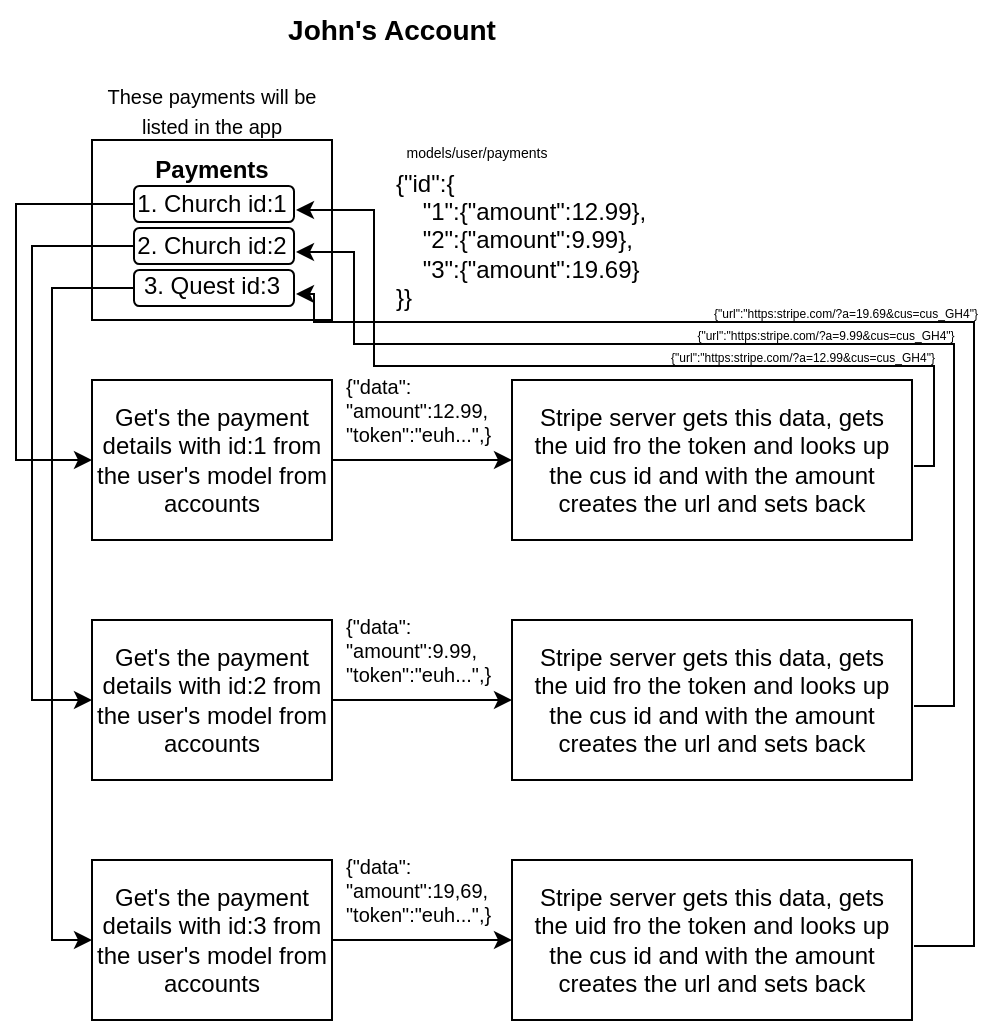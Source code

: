 <mxfile version="24.7.6">
  <diagram name="Page-1" id="jhgn1ZqcE4cWRZx2TYcJ">
    <mxGraphModel dx="1173" dy="624" grid="1" gridSize="10" guides="1" tooltips="1" connect="1" arrows="1" fold="1" page="1" pageScale="1" pageWidth="10000" pageHeight="10000" math="0" shadow="0">
      <root>
        <mxCell id="0" />
        <mxCell id="1" parent="0" />
        <mxCell id="q_QNVG-bk01GattWlyIQ-15" style="edgeStyle=orthogonalEdgeStyle;rounded=0;orthogonalLoop=1;jettySize=auto;html=1;exitX=1;exitY=0.5;exitDx=0;exitDy=0;" edge="1" parent="1" source="q_QNVG-bk01GattWlyIQ-4" target="q_QNVG-bk01GattWlyIQ-14">
          <mxGeometry relative="1" as="geometry" />
        </mxCell>
        <mxCell id="q_QNVG-bk01GattWlyIQ-4" value="Get&#39;s the payment details with id:1 from the user&#39;s model from accounts" style="rounded=0;whiteSpace=wrap;html=1;" vertex="1" parent="1">
          <mxGeometry x="1440" y="1240" width="120" height="80" as="geometry" />
        </mxCell>
        <mxCell id="q_QNVG-bk01GattWlyIQ-6" value="&lt;b&gt;Payments&lt;/b&gt;&lt;div style=&quot;line-height: 170%;&quot;&gt;1. Church id:1&lt;/div&gt;&lt;div style=&quot;line-height: 170%;&quot;&gt;2. Church id:2&lt;/div&gt;&lt;div style=&quot;line-height: 170%;&quot;&gt;3. Quest id:3&lt;/div&gt;" style="rounded=0;whiteSpace=wrap;html=1;" vertex="1" parent="1">
          <mxGeometry x="1440" y="1120" width="120" height="90" as="geometry" />
        </mxCell>
        <mxCell id="q_QNVG-bk01GattWlyIQ-7" value="&lt;font style=&quot;font-size: 10px;&quot;&gt;These payments will be listed in the app&lt;/font&gt;" style="text;html=1;align=center;verticalAlign=middle;whiteSpace=wrap;rounded=0;" vertex="1" parent="1">
          <mxGeometry x="1435" y="1090" width="130" height="30" as="geometry" />
        </mxCell>
        <mxCell id="q_QNVG-bk01GattWlyIQ-8" value="&lt;b&gt;&lt;font style=&quot;font-size: 14px;&quot;&gt;John&#39;s Account&lt;/font&gt;&lt;/b&gt;" style="text;html=1;align=center;verticalAlign=middle;whiteSpace=wrap;rounded=0;" vertex="1" parent="1">
          <mxGeometry x="1530" y="1050" width="120" height="30" as="geometry" />
        </mxCell>
        <mxCell id="q_QNVG-bk01GattWlyIQ-9" value="" style="rounded=1;whiteSpace=wrap;html=1;fillColor=none;" vertex="1" parent="1">
          <mxGeometry x="1461" y="1143" width="80" height="18" as="geometry" />
        </mxCell>
        <mxCell id="q_QNVG-bk01GattWlyIQ-34" style="edgeStyle=orthogonalEdgeStyle;rounded=0;orthogonalLoop=1;jettySize=auto;html=1;exitX=0;exitY=0.5;exitDx=0;exitDy=0;entryX=0;entryY=0.5;entryDx=0;entryDy=0;" edge="1" parent="1" source="q_QNVG-bk01GattWlyIQ-10" target="q_QNVG-bk01GattWlyIQ-25">
          <mxGeometry relative="1" as="geometry">
            <Array as="points">
              <mxPoint x="1410" y="1173" />
              <mxPoint x="1410" y="1400" />
            </Array>
          </mxGeometry>
        </mxCell>
        <mxCell id="q_QNVG-bk01GattWlyIQ-10" value="" style="rounded=1;whiteSpace=wrap;html=1;fillColor=none;" vertex="1" parent="1">
          <mxGeometry x="1461" y="1164" width="80" height="18" as="geometry" />
        </mxCell>
        <mxCell id="q_QNVG-bk01GattWlyIQ-35" style="edgeStyle=orthogonalEdgeStyle;rounded=0;orthogonalLoop=1;jettySize=auto;html=1;exitX=0;exitY=0.5;exitDx=0;exitDy=0;entryX=0;entryY=0.5;entryDx=0;entryDy=0;" edge="1" parent="1" source="q_QNVG-bk01GattWlyIQ-11" target="q_QNVG-bk01GattWlyIQ-30">
          <mxGeometry relative="1" as="geometry" />
        </mxCell>
        <mxCell id="q_QNVG-bk01GattWlyIQ-11" value="" style="rounded=1;whiteSpace=wrap;html=1;fillColor=none;" vertex="1" parent="1">
          <mxGeometry x="1461" y="1185" width="80" height="18" as="geometry" />
        </mxCell>
        <mxCell id="q_QNVG-bk01GattWlyIQ-37" style="edgeStyle=orthogonalEdgeStyle;rounded=0;orthogonalLoop=1;jettySize=auto;html=1;exitX=1;exitY=0.5;exitDx=0;exitDy=0;entryX=1;entryY=0.5;entryDx=0;entryDy=0;" edge="1" parent="1">
          <mxGeometry relative="1" as="geometry">
            <mxPoint x="1851.0" y="1283" as="sourcePoint" />
            <mxPoint x="1542" y="1155" as="targetPoint" />
            <Array as="points">
              <mxPoint x="1861" y="1283" />
              <mxPoint x="1861" y="1233" />
              <mxPoint x="1581" y="1233" />
              <mxPoint x="1581" y="1155" />
            </Array>
          </mxGeometry>
        </mxCell>
        <mxCell id="q_QNVG-bk01GattWlyIQ-14" value="" style="rounded=0;whiteSpace=wrap;html=1;" vertex="1" parent="1">
          <mxGeometry x="1650" y="1240" width="200" height="80" as="geometry" />
        </mxCell>
        <mxCell id="q_QNVG-bk01GattWlyIQ-20" value="" style="group" vertex="1" connectable="0" parent="1">
          <mxGeometry x="1590" y="1120" width="130" height="90" as="geometry" />
        </mxCell>
        <mxCell id="q_QNVG-bk01GattWlyIQ-16" value="&lt;div&gt;{&quot;id&quot;:{&lt;/div&gt;&lt;div&gt;&amp;nbsp; &amp;nbsp; &quot;1&quot;:{&quot;amount&quot;:12.99},&lt;/div&gt;&lt;div&gt;&amp;nbsp; &amp;nbsp; &quot;2&quot;:{&quot;amount&quot;:9.99},&lt;/div&gt;&lt;div&gt;&amp;nbsp; &amp;nbsp; &quot;3&quot;:{&quot;amount&quot;:19.69}&lt;/div&gt;&lt;div&gt;}}&lt;/div&gt;" style="text;html=1;align=left;verticalAlign=middle;whiteSpace=wrap;rounded=0;" vertex="1" parent="q_QNVG-bk01GattWlyIQ-20">
          <mxGeometry y="10" width="130" height="80" as="geometry" />
        </mxCell>
        <mxCell id="q_QNVG-bk01GattWlyIQ-17" value="&lt;font style=&quot;font-size: 7px;&quot;&gt;models/user/payments&lt;/font&gt;" style="text;html=1;align=center;verticalAlign=middle;whiteSpace=wrap;rounded=0;" vertex="1" parent="q_QNVG-bk01GattWlyIQ-20">
          <mxGeometry width="85" height="10" as="geometry" />
        </mxCell>
        <mxCell id="q_QNVG-bk01GattWlyIQ-21" style="edgeStyle=orthogonalEdgeStyle;rounded=0;orthogonalLoop=1;jettySize=auto;html=1;exitX=0;exitY=0.5;exitDx=0;exitDy=0;entryX=0;entryY=0.5;entryDx=0;entryDy=0;" edge="1" parent="1" source="q_QNVG-bk01GattWlyIQ-9" target="q_QNVG-bk01GattWlyIQ-4">
          <mxGeometry relative="1" as="geometry">
            <mxPoint x="1443.31" y="1149.36" as="sourcePoint" />
            <mxPoint x="1540.99" y="1260.0" as="targetPoint" />
            <Array as="points">
              <mxPoint x="1402" y="1152" />
              <mxPoint x="1402" y="1280" />
            </Array>
          </mxGeometry>
        </mxCell>
        <mxCell id="q_QNVG-bk01GattWlyIQ-22" value="{&quot;data&quot;:&lt;div style=&quot;font-size: 10px;&quot;&gt;&quot;amount&quot;:12.99,&lt;/div&gt;&lt;div style=&quot;font-size: 10px;&quot;&gt;&quot;token&quot;:&quot;euh...&quot;,&lt;span style=&quot;background-color: initial; font-size: 10px;&quot;&gt;}&lt;/span&gt;&lt;/div&gt;" style="text;html=1;align=left;verticalAlign=middle;whiteSpace=wrap;rounded=0;fontSize=10;" vertex="1" parent="1">
          <mxGeometry x="1565" y="1240" width="60" height="30" as="geometry" />
        </mxCell>
        <mxCell id="q_QNVG-bk01GattWlyIQ-23" value="Stripe server gets this data, gets the uid fro the token and looks up the cus id and with the amount creates the url and sets back" style="text;html=1;align=center;verticalAlign=middle;whiteSpace=wrap;rounded=0;" vertex="1" parent="1">
          <mxGeometry x="1655" y="1249.5" width="190" height="61" as="geometry" />
        </mxCell>
        <mxCell id="q_QNVG-bk01GattWlyIQ-24" style="edgeStyle=orthogonalEdgeStyle;rounded=0;orthogonalLoop=1;jettySize=auto;html=1;exitX=1;exitY=0.5;exitDx=0;exitDy=0;" edge="1" parent="1" source="q_QNVG-bk01GattWlyIQ-25" target="q_QNVG-bk01GattWlyIQ-26">
          <mxGeometry relative="1" as="geometry" />
        </mxCell>
        <mxCell id="q_QNVG-bk01GattWlyIQ-25" value="Get&#39;s the payment details with id:2 from the user&#39;s model from accounts" style="rounded=0;whiteSpace=wrap;html=1;" vertex="1" parent="1">
          <mxGeometry x="1440" y="1360" width="120" height="80" as="geometry" />
        </mxCell>
        <mxCell id="q_QNVG-bk01GattWlyIQ-40" style="edgeStyle=orthogonalEdgeStyle;rounded=0;orthogonalLoop=1;jettySize=auto;html=1;exitX=1;exitY=0.5;exitDx=0;exitDy=0;entryX=1;entryY=0.5;entryDx=0;entryDy=0;" edge="1" parent="1">
          <mxGeometry relative="1" as="geometry">
            <mxPoint x="1851.0" y="1403" as="sourcePoint" />
            <mxPoint x="1542" y="1176" as="targetPoint" />
            <Array as="points">
              <mxPoint x="1871" y="1403" />
              <mxPoint x="1871" y="1222" />
              <mxPoint x="1571" y="1222" />
              <mxPoint x="1571" y="1176" />
            </Array>
          </mxGeometry>
        </mxCell>
        <mxCell id="q_QNVG-bk01GattWlyIQ-26" value="" style="rounded=0;whiteSpace=wrap;html=1;" vertex="1" parent="1">
          <mxGeometry x="1650" y="1360" width="200" height="80" as="geometry" />
        </mxCell>
        <mxCell id="q_QNVG-bk01GattWlyIQ-27" value="{&quot;data&quot;:&lt;div style=&quot;font-size: 10px;&quot;&gt;&quot;amount&quot;:9.99,&lt;/div&gt;&lt;div style=&quot;font-size: 10px;&quot;&gt;&quot;token&quot;:&quot;euh...&quot;,&lt;span style=&quot;background-color: initial; font-size: 10px;&quot;&gt;}&lt;/span&gt;&lt;/div&gt;" style="text;html=1;align=left;verticalAlign=middle;whiteSpace=wrap;rounded=0;fontSize=10;" vertex="1" parent="1">
          <mxGeometry x="1565" y="1360" width="60" height="30" as="geometry" />
        </mxCell>
        <mxCell id="q_QNVG-bk01GattWlyIQ-28" value="Stripe server gets this data, gets the uid fro the token and looks up the cus id and with the amount creates the url and sets back" style="text;html=1;align=center;verticalAlign=middle;whiteSpace=wrap;rounded=0;" vertex="1" parent="1">
          <mxGeometry x="1655" y="1369.5" width="190" height="61" as="geometry" />
        </mxCell>
        <mxCell id="q_QNVG-bk01GattWlyIQ-29" style="edgeStyle=orthogonalEdgeStyle;rounded=0;orthogonalLoop=1;jettySize=auto;html=1;exitX=1;exitY=0.5;exitDx=0;exitDy=0;" edge="1" parent="1" source="q_QNVG-bk01GattWlyIQ-30" target="q_QNVG-bk01GattWlyIQ-31">
          <mxGeometry relative="1" as="geometry" />
        </mxCell>
        <mxCell id="q_QNVG-bk01GattWlyIQ-30" value="Get&#39;s the payment details with id:3 from the user&#39;s model from accounts" style="rounded=0;whiteSpace=wrap;html=1;" vertex="1" parent="1">
          <mxGeometry x="1440" y="1480" width="120" height="80" as="geometry" />
        </mxCell>
        <mxCell id="q_QNVG-bk01GattWlyIQ-43" style="edgeStyle=orthogonalEdgeStyle;rounded=0;orthogonalLoop=1;jettySize=auto;html=1;exitX=1;exitY=0.5;exitDx=0;exitDy=0;entryX=1;entryY=0.5;entryDx=0;entryDy=0;" edge="1" parent="1">
          <mxGeometry relative="1" as="geometry">
            <mxPoint x="1851.0" y="1523" as="sourcePoint" />
            <mxPoint x="1542" y="1197" as="targetPoint" />
            <Array as="points">
              <mxPoint x="1881" y="1523" />
              <mxPoint x="1881" y="1211" />
              <mxPoint x="1551" y="1211" />
              <mxPoint x="1551" y="1197" />
            </Array>
          </mxGeometry>
        </mxCell>
        <mxCell id="q_QNVG-bk01GattWlyIQ-31" value="" style="rounded=0;whiteSpace=wrap;html=1;" vertex="1" parent="1">
          <mxGeometry x="1650" y="1480" width="200" height="80" as="geometry" />
        </mxCell>
        <mxCell id="q_QNVG-bk01GattWlyIQ-32" value="{&quot;data&quot;:&lt;div style=&quot;font-size: 10px;&quot;&gt;&quot;amount&quot;:19,69,&lt;/div&gt;&lt;div style=&quot;font-size: 10px;&quot;&gt;&quot;token&quot;:&quot;euh...&quot;,&lt;span style=&quot;background-color: initial; font-size: 10px;&quot;&gt;}&lt;/span&gt;&lt;/div&gt;" style="text;html=1;align=left;verticalAlign=middle;whiteSpace=wrap;rounded=0;fontSize=10;" vertex="1" parent="1">
          <mxGeometry x="1565" y="1480" width="60" height="30" as="geometry" />
        </mxCell>
        <mxCell id="q_QNVG-bk01GattWlyIQ-33" value="Stripe server gets this data, gets the uid fro the token and looks up the cus id and with the amount creates the url and sets back" style="text;html=1;align=center;verticalAlign=middle;whiteSpace=wrap;rounded=0;" vertex="1" parent="1">
          <mxGeometry x="1655" y="1489.5" width="190" height="61" as="geometry" />
        </mxCell>
        <mxCell id="q_QNVG-bk01GattWlyIQ-38" value="&lt;font style=&quot;font-size: 6px;&quot;&gt;{&quot;url&quot;:&quot;https:stripe.com/?a=12.99&amp;amp;cus=cus_GH4&quot;}&lt;/font&gt;" style="text;html=1;align=center;verticalAlign=middle;whiteSpace=wrap;rounded=0;" vertex="1" parent="1">
          <mxGeometry x="1727" y="1223" width="137" height="7" as="geometry" />
        </mxCell>
        <mxCell id="q_QNVG-bk01GattWlyIQ-42" value="&lt;font style=&quot;font-size: 6px;&quot;&gt;{&quot;url&quot;:&quot;https:stripe.com/?a=9.99&amp;amp;cus=cus_GH4&quot;}&lt;/font&gt;" style="text;html=1;align=center;verticalAlign=middle;whiteSpace=wrap;rounded=0;" vertex="1" parent="1">
          <mxGeometry x="1737" y="1212" width="140" height="7" as="geometry" />
        </mxCell>
        <mxCell id="q_QNVG-bk01GattWlyIQ-44" value="&lt;font style=&quot;font-size: 6px;&quot;&gt;{&quot;url&quot;:&quot;https:stripe.com/?a=19.69&amp;amp;cus=cus_GH4&quot;}&lt;/font&gt;" style="text;html=1;align=center;verticalAlign=middle;whiteSpace=wrap;rounded=0;" vertex="1" parent="1">
          <mxGeometry x="1747" y="1201" width="140" height="7" as="geometry" />
        </mxCell>
      </root>
    </mxGraphModel>
  </diagram>
</mxfile>
